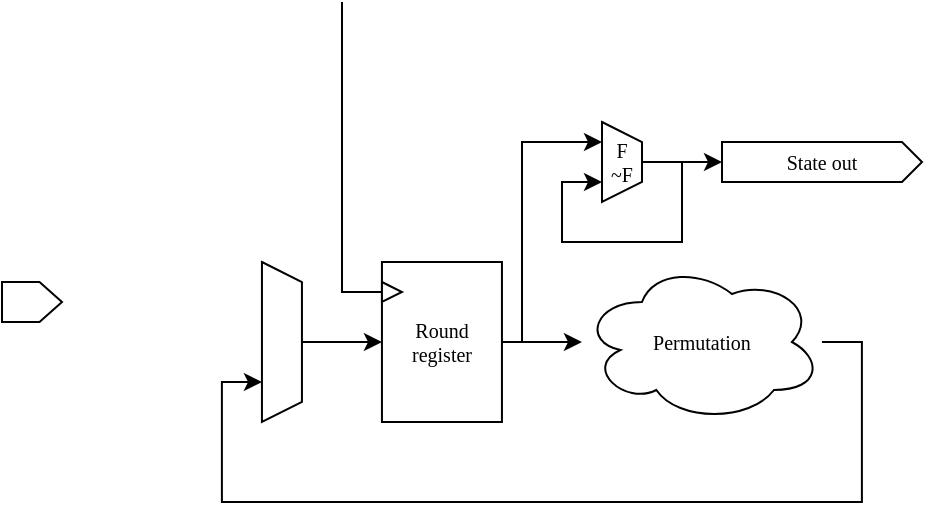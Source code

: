 <mxfile version="18.0.3" type="github">
  <diagram id="lqqCyAyABIYfCgZRhh3_" name="Page-1">
    <mxGraphModel dx="346" dy="182" grid="1" gridSize="10" guides="1" tooltips="1" connect="1" arrows="1" fold="1" page="1" pageScale="1" pageWidth="850" pageHeight="1100" math="1" shadow="0">
      <root>
        <mxCell id="0" />
        <mxCell id="1" parent="0" />
        <mxCell id="Z0_xApDfof190iiZYFw1-3" value="" style="group;fontFamily=Lucida Console;fontSize=10;" vertex="1" connectable="0" parent="1">
          <mxGeometry x="309.97" y="140" width="60" height="80" as="geometry" />
        </mxCell>
        <mxCell id="Z0_xApDfof190iiZYFw1-1" value="Round register" style="rounded=0;whiteSpace=wrap;html=1;fontFamily=Lucida Console;fontSize=10;" vertex="1" parent="Z0_xApDfof190iiZYFw1-3">
          <mxGeometry width="60" height="80" as="geometry" />
        </mxCell>
        <mxCell id="Z0_xApDfof190iiZYFw1-2" value="" style="triangle;whiteSpace=wrap;html=1;aspect=fixed;fontFamily=Lucida Console;fontSize=10;" vertex="1" parent="Z0_xApDfof190iiZYFw1-3">
          <mxGeometry y="10" width="10" height="10" as="geometry" />
        </mxCell>
        <mxCell id="Z0_xApDfof190iiZYFw1-15" style="edgeStyle=orthogonalEdgeStyle;rounded=0;orthogonalLoop=1;jettySize=auto;html=1;fontFamily=Lucida Console;fontSize=10;fontColor=default;" edge="1" parent="1" source="Z0_xApDfof190iiZYFw1-5" target="Z0_xApDfof190iiZYFw1-1">
          <mxGeometry relative="1" as="geometry" />
        </mxCell>
        <mxCell id="Z0_xApDfof190iiZYFw1-5" value="" style="shape=trapezoid;perimeter=trapezoidPerimeter;whiteSpace=wrap;html=1;fixedSize=1;rounded=0;fontFamily=Lucida Console;fontSize=10;fontColor=default;strokeColor=default;fillColor=default;size=10;direction=south;" vertex="1" parent="1">
          <mxGeometry x="249.97" y="140" width="20" height="80" as="geometry" />
        </mxCell>
        <mxCell id="Z0_xApDfof190iiZYFw1-17" style="edgeStyle=orthogonalEdgeStyle;rounded=0;orthogonalLoop=1;jettySize=auto;html=1;fontFamily=Lucida Console;fontSize=10;fontColor=default;endArrow=none;endFill=0;" edge="1" parent="1" source="Z0_xApDfof190iiZYFw1-2">
          <mxGeometry relative="1" as="geometry">
            <mxPoint x="290" y="10" as="targetPoint" />
            <Array as="points">
              <mxPoint x="290" y="155" />
              <mxPoint x="290" y="10" />
            </Array>
          </mxGeometry>
        </mxCell>
        <mxCell id="Z0_xApDfof190iiZYFw1-24" style="edgeStyle=orthogonalEdgeStyle;rounded=0;orthogonalLoop=1;jettySize=auto;html=1;fontFamily=Lucida Console;fontSize=10;fontColor=default;endArrow=classic;endFill=1;" edge="1" parent="1" source="Z0_xApDfof190iiZYFw1-19" target="Z0_xApDfof190iiZYFw1-5">
          <mxGeometry relative="1" as="geometry">
            <Array as="points">
              <mxPoint x="549.97" y="180" />
              <mxPoint x="549.97" y="260" />
              <mxPoint x="229.97" y="260" />
              <mxPoint x="229.97" y="200" />
            </Array>
          </mxGeometry>
        </mxCell>
        <mxCell id="Z0_xApDfof190iiZYFw1-19" value="Permutation" style="ellipse;shape=cloud;whiteSpace=wrap;html=1;rounded=0;fontFamily=Lucida Console;fontSize=10;fontColor=default;strokeColor=default;fillColor=default;" vertex="1" parent="1">
          <mxGeometry x="409.97" y="140" width="120" height="80" as="geometry" />
        </mxCell>
        <mxCell id="Z0_xApDfof190iiZYFw1-23" style="edgeStyle=orthogonalEdgeStyle;rounded=0;orthogonalLoop=1;jettySize=auto;html=1;fontFamily=Lucida Console;fontSize=10;fontColor=default;endArrow=classic;endFill=1;" edge="1" parent="1" source="Z0_xApDfof190iiZYFw1-1" target="Z0_xApDfof190iiZYFw1-19">
          <mxGeometry relative="1" as="geometry" />
        </mxCell>
        <mxCell id="Z0_xApDfof190iiZYFw1-25" value="" style="shape=offPageConnector;whiteSpace=wrap;html=1;rounded=0;fontFamily=Lucida Console;fontSize=10;fontColor=default;strokeColor=default;fillColor=default;direction=north;" vertex="1" parent="1">
          <mxGeometry x="120" y="150" width="30" height="20" as="geometry" />
        </mxCell>
        <mxCell id="Z0_xApDfof190iiZYFw1-33" style="edgeStyle=orthogonalEdgeStyle;rounded=0;orthogonalLoop=1;jettySize=auto;html=1;fontFamily=Lucida Console;fontSize=10;fontColor=default;endArrow=classic;endFill=1;" edge="1" parent="1" source="Z0_xApDfof190iiZYFw1-30" target="Z0_xApDfof190iiZYFw1-35">
          <mxGeometry relative="1" as="geometry">
            <mxPoint x="460" y="90" as="targetPoint" />
          </mxGeometry>
        </mxCell>
        <mxCell id="Z0_xApDfof190iiZYFw1-30" value="&lt;div style=&quot;font-size: 10px;&quot;&gt;F&lt;/div&gt;&lt;div style=&quot;font-size: 10px;&quot;&gt;~F&lt;br style=&quot;font-size: 10px;&quot;&gt;&lt;/div&gt;" style="shape=trapezoid;perimeter=trapezoidPerimeter;whiteSpace=wrap;html=1;fixedSize=1;rounded=0;fontFamily=Lucida Console;fontSize=10;fontColor=default;strokeColor=default;fillColor=default;size=10;direction=south;" vertex="1" parent="1">
          <mxGeometry x="420" y="70" width="20" height="40" as="geometry" />
        </mxCell>
        <mxCell id="Z0_xApDfof190iiZYFw1-31" value="" style="endArrow=classic;html=1;rounded=0;fontFamily=Lucida Console;fontSize=10;fontColor=default;edgeStyle=orthogonalEdgeStyle;" edge="1" parent="1" target="Z0_xApDfof190iiZYFw1-30">
          <mxGeometry width="50" height="50" relative="1" as="geometry">
            <mxPoint x="380" y="180" as="sourcePoint" />
            <mxPoint x="450" y="90" as="targetPoint" />
            <Array as="points">
              <mxPoint x="380" y="80" />
            </Array>
          </mxGeometry>
        </mxCell>
        <mxCell id="Z0_xApDfof190iiZYFw1-35" value="State out" style="shape=offPageConnector;whiteSpace=wrap;html=1;rounded=0;fontFamily=Lucida Console;fontSize=10;fontColor=default;strokeColor=default;fillColor=default;direction=north;size=0.1;" vertex="1" parent="1">
          <mxGeometry x="480" y="80" width="100" height="20" as="geometry" />
        </mxCell>
        <mxCell id="Z0_xApDfof190iiZYFw1-39" style="edgeStyle=orthogonalEdgeStyle;rounded=0;orthogonalLoop=1;jettySize=auto;html=1;fontFamily=Lucida Console;fontSize=10;fontColor=default;endArrow=classic;endFill=1;exitX=0.5;exitY=0;exitDx=0;exitDy=0;" edge="1" parent="1" source="Z0_xApDfof190iiZYFw1-30" target="Z0_xApDfof190iiZYFw1-30">
          <mxGeometry relative="1" as="geometry">
            <Array as="points">
              <mxPoint x="460" y="90" />
              <mxPoint x="460" y="130" />
              <mxPoint x="400" y="130" />
              <mxPoint x="400" y="100" />
            </Array>
          </mxGeometry>
        </mxCell>
      </root>
    </mxGraphModel>
  </diagram>
</mxfile>
